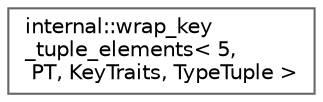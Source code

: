 digraph "类继承关系图"
{
 // LATEX_PDF_SIZE
  bgcolor="transparent";
  edge [fontname=Helvetica,fontsize=10,labelfontname=Helvetica,labelfontsize=10];
  node [fontname=Helvetica,fontsize=10,shape=box,height=0.2,width=0.4];
  rankdir="LR";
  Node0 [id="Node000000",label="internal::wrap_key\l_tuple_elements\< 5,\l PT, KeyTraits, TypeTuple \>",height=0.2,width=0.4,color="grey40", fillcolor="white", style="filled",URL="$structinternal_1_1wrap__key__tuple__elements_3_015_00_01_p_t_00_01_key_traits_00_01_type_tuple_01_4.html",tooltip=" "];
}
